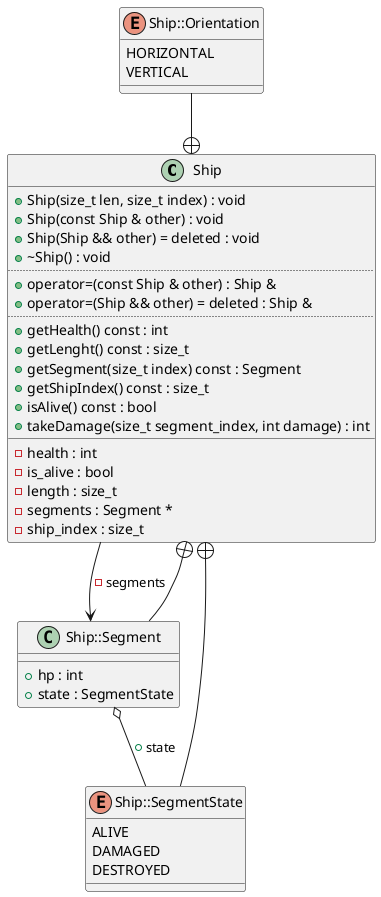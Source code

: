 @startuml
class "Ship" as C_0014529657433315016423
class C_0014529657433315016423 {
+Ship(size_t len, size_t index) : void
+Ship(const Ship & other) : void
+Ship(Ship && other) = deleted : void
+~Ship() : void
..
+operator=(const Ship & other) : Ship &
+operator=(Ship && other) = deleted : Ship &
..
+getHealth() const : int
+getLenght() const : size_t
+getSegment(size_t index) const : Segment
+getShipIndex() const : size_t
+isAlive() const : bool
+takeDamage(size_t segment_index, int damage) : int
__
-health : int
-is_alive : bool
-length : size_t
-segments : Segment *
-ship_index : size_t
}
enum "Ship::SegmentState" as C_0016593760204207859148
enum C_0016593760204207859148 {
ALIVE
DAMAGED
DESTROYED
}
class "Ship::Segment" as C_0000674658759292391449
class C_0000674658759292391449 {
__
+hp : int
+state : SegmentState
}
enum "Ship::Orientation" as C_0015200704647938469073
enum C_0015200704647938469073 {
HORIZONTAL
VERTICAL
}
C_0014529657433315016423 --> C_0000674658759292391449 : -segments
C_0016593760204207859148 --+ C_0014529657433315016423
C_0000674658759292391449 --+ C_0014529657433315016423
C_0000674658759292391449 o-- C_0016593760204207859148 : +state
C_0015200704647938469073 --+ C_0014529657433315016423

'Generated with clang-uml, version 0.5.5
'LLVM version clang version 18.1.8
@enduml
